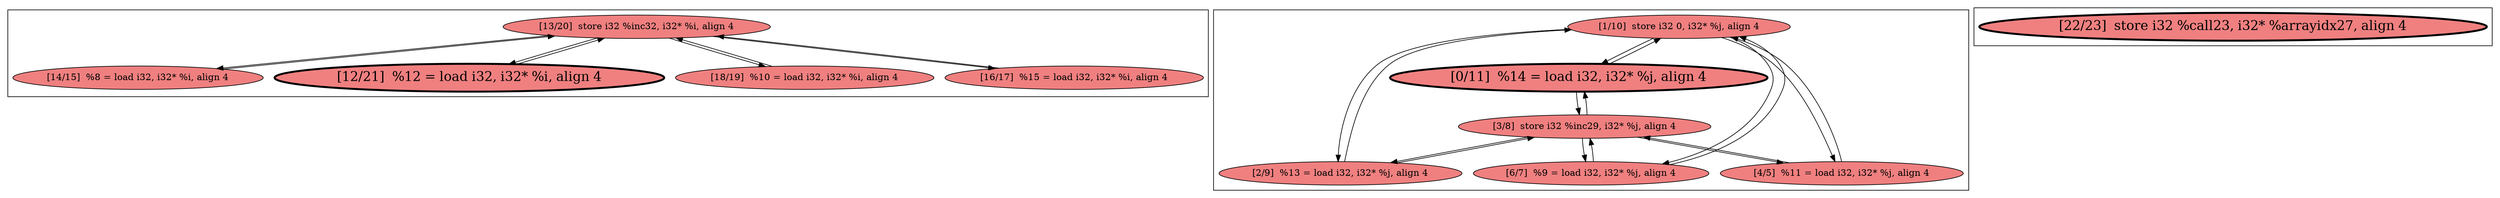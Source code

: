 
digraph G {





subgraph cluster2 {


node440 [fillcolor=lightcoral,label="[13/20]  store i32 %inc32, i32* %i, align 4",shape=ellipse,style=filled ]
node438 [fillcolor=lightcoral,label="[14/15]  %8 = load i32, i32* %i, align 4",shape=ellipse,style=filled ]
node439 [penwidth=3.0,fontsize=20,fillcolor=lightcoral,label="[12/21]  %12 = load i32, i32* %i, align 4",shape=ellipse,style=filled ]
node436 [fillcolor=lightcoral,label="[18/19]  %10 = load i32, i32* %i, align 4",shape=ellipse,style=filled ]
node437 [fillcolor=lightcoral,label="[16/17]  %15 = load i32, i32* %i, align 4",shape=ellipse,style=filled ]

node440->node439 [ ]
node440->node437 [ ]
node438->node440 [ ]
node439->node440 [ ]
node437->node440 [ ]
node436->node440 [ ]
node440->node438 [ ]
node440->node436 [ ]


}

subgraph cluster0 {


node434 [fillcolor=lightcoral,label="[1/10]  store i32 0, i32* %j, align 4",shape=ellipse,style=filled ]
node433 [penwidth=3.0,fontsize=20,fillcolor=lightcoral,label="[0/11]  %14 = load i32, i32* %j, align 4",shape=ellipse,style=filled ]
node432 [fillcolor=lightcoral,label="[2/9]  %13 = load i32, i32* %j, align 4",shape=ellipse,style=filled ]
node431 [fillcolor=lightcoral,label="[3/8]  store i32 %inc29, i32* %j, align 4",shape=ellipse,style=filled ]
node429 [fillcolor=lightcoral,label="[6/7]  %9 = load i32, i32* %j, align 4",shape=ellipse,style=filled ]
node430 [fillcolor=lightcoral,label="[4/5]  %11 = load i32, i32* %j, align 4",shape=ellipse,style=filled ]

node431->node430 [ ]
node430->node434 [ ]
node430->node431 [ ]
node432->node434 [ ]
node434->node432 [ ]
node434->node429 [ ]
node433->node434 [ ]
node429->node431 [ ]
node434->node433 [ ]
node434->node430 [ ]
node429->node434 [ ]
node433->node431 [ ]
node431->node429 [ ]
node431->node432 [ ]
node432->node431 [ ]
node431->node433 [ ]


}

subgraph cluster1 {


node435 [penwidth=3.0,fontsize=20,fillcolor=lightcoral,label="[22/23]  store i32 %call23, i32* %arrayidx27, align 4",shape=ellipse,style=filled ]



}

}
